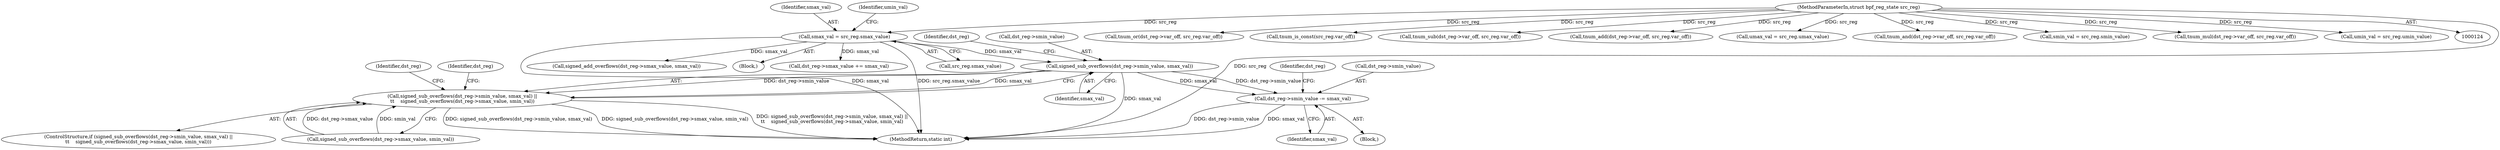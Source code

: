 digraph "0_linux_468f6eafa6c44cb2c5d8aad35e12f06c240a812a@pointer" {
"1000288" [label="(Call,signed_sub_overflows(dst_reg->smin_value, smax_val))"];
"1000168" [label="(Call,smax_val = src_reg.smax_value)"];
"1000128" [label="(MethodParameterIn,struct bpf_reg_state src_reg)"];
"1000287" [label="(Call,signed_sub_overflows(dst_reg->smin_value, smax_val) ||\n\t\t    signed_sub_overflows(dst_reg->smax_value, smin_val))"];
"1000311" [label="(Call,dst_reg->smin_value -= smax_val)"];
"1000301" [label="(Identifier,dst_reg)"];
"1000206" [label="(Call,signed_add_overflows(dst_reg->smax_value, smax_val))"];
"1000563" [label="(Call,tnum_or(dst_reg->var_off, src_reg.var_off))"];
"1000318" [label="(Identifier,dst_reg)"];
"1000185" [label="(Call,tnum_is_const(src_reg.var_off))"];
"1000354" [label="(Call,tnum_sub(dst_reg->var_off, src_reg.var_off))"];
"1000277" [label="(Call,tnum_add(dst_reg->var_off, src_reg.var_off))"];
"1000313" [label="(Identifier,dst_reg)"];
"1000178" [label="(Call,umax_val = src_reg.umax_value)"];
"1000292" [label="(Identifier,smax_val)"];
"1000168" [label="(Call,smax_val = src_reg.smax_value)"];
"1000310" [label="(Block,)"];
"1000169" [label="(Identifier,smax_val)"];
"1000129" [label="(Block,)"];
"1000474" [label="(Call,tnum_and(dst_reg->var_off, src_reg.var_off))"];
"1000286" [label="(ControlStructure,if (signed_sub_overflows(dst_reg->smin_value, smax_val) ||\n\t\t    signed_sub_overflows(dst_reg->smax_value, smin_val)))"];
"1000771" [label="(MethodReturn,static int)"];
"1000174" [label="(Identifier,umin_val)"];
"1000312" [label="(Call,dst_reg->smin_value)"];
"1000311" [label="(Call,dst_reg->smin_value -= smax_val)"];
"1000315" [label="(Identifier,smax_val)"];
"1000229" [label="(Call,dst_reg->smax_value += smax_val)"];
"1000163" [label="(Call,smin_val = src_reg.smin_value)"];
"1000367" [label="(Call,tnum_mul(dst_reg->var_off, src_reg.var_off))"];
"1000295" [label="(Identifier,dst_reg)"];
"1000287" [label="(Call,signed_sub_overflows(dst_reg->smin_value, smax_val) ||\n\t\t    signed_sub_overflows(dst_reg->smax_value, smin_val))"];
"1000170" [label="(Call,src_reg.smax_value)"];
"1000128" [label="(MethodParameterIn,struct bpf_reg_state src_reg)"];
"1000173" [label="(Call,umin_val = src_reg.umin_value)"];
"1000293" [label="(Call,signed_sub_overflows(dst_reg->smax_value, smin_val))"];
"1000288" [label="(Call,signed_sub_overflows(dst_reg->smin_value, smax_val))"];
"1000289" [label="(Call,dst_reg->smin_value)"];
"1000288" -> "1000287"  [label="AST: "];
"1000288" -> "1000292"  [label="CFG: "];
"1000289" -> "1000288"  [label="AST: "];
"1000292" -> "1000288"  [label="AST: "];
"1000295" -> "1000288"  [label="CFG: "];
"1000287" -> "1000288"  [label="CFG: "];
"1000288" -> "1000771"  [label="DDG: smax_val"];
"1000288" -> "1000287"  [label="DDG: dst_reg->smin_value"];
"1000288" -> "1000287"  [label="DDG: smax_val"];
"1000168" -> "1000288"  [label="DDG: smax_val"];
"1000288" -> "1000311"  [label="DDG: smax_val"];
"1000288" -> "1000311"  [label="DDG: dst_reg->smin_value"];
"1000168" -> "1000129"  [label="AST: "];
"1000168" -> "1000170"  [label="CFG: "];
"1000169" -> "1000168"  [label="AST: "];
"1000170" -> "1000168"  [label="AST: "];
"1000174" -> "1000168"  [label="CFG: "];
"1000168" -> "1000771"  [label="DDG: smax_val"];
"1000168" -> "1000771"  [label="DDG: src_reg.smax_value"];
"1000128" -> "1000168"  [label="DDG: src_reg"];
"1000168" -> "1000206"  [label="DDG: smax_val"];
"1000168" -> "1000229"  [label="DDG: smax_val"];
"1000128" -> "1000124"  [label="AST: "];
"1000128" -> "1000771"  [label="DDG: src_reg"];
"1000128" -> "1000163"  [label="DDG: src_reg"];
"1000128" -> "1000173"  [label="DDG: src_reg"];
"1000128" -> "1000178"  [label="DDG: src_reg"];
"1000128" -> "1000185"  [label="DDG: src_reg"];
"1000128" -> "1000277"  [label="DDG: src_reg"];
"1000128" -> "1000354"  [label="DDG: src_reg"];
"1000128" -> "1000367"  [label="DDG: src_reg"];
"1000128" -> "1000474"  [label="DDG: src_reg"];
"1000128" -> "1000563"  [label="DDG: src_reg"];
"1000287" -> "1000286"  [label="AST: "];
"1000287" -> "1000293"  [label="CFG: "];
"1000293" -> "1000287"  [label="AST: "];
"1000301" -> "1000287"  [label="CFG: "];
"1000313" -> "1000287"  [label="CFG: "];
"1000287" -> "1000771"  [label="DDG: signed_sub_overflows(dst_reg->smax_value, smin_val)"];
"1000287" -> "1000771"  [label="DDG: signed_sub_overflows(dst_reg->smin_value, smax_val) ||\n\t\t    signed_sub_overflows(dst_reg->smax_value, smin_val)"];
"1000287" -> "1000771"  [label="DDG: signed_sub_overflows(dst_reg->smin_value, smax_val)"];
"1000293" -> "1000287"  [label="DDG: dst_reg->smax_value"];
"1000293" -> "1000287"  [label="DDG: smin_val"];
"1000311" -> "1000310"  [label="AST: "];
"1000311" -> "1000315"  [label="CFG: "];
"1000312" -> "1000311"  [label="AST: "];
"1000315" -> "1000311"  [label="AST: "];
"1000318" -> "1000311"  [label="CFG: "];
"1000311" -> "1000771"  [label="DDG: dst_reg->smin_value"];
"1000311" -> "1000771"  [label="DDG: smax_val"];
}
